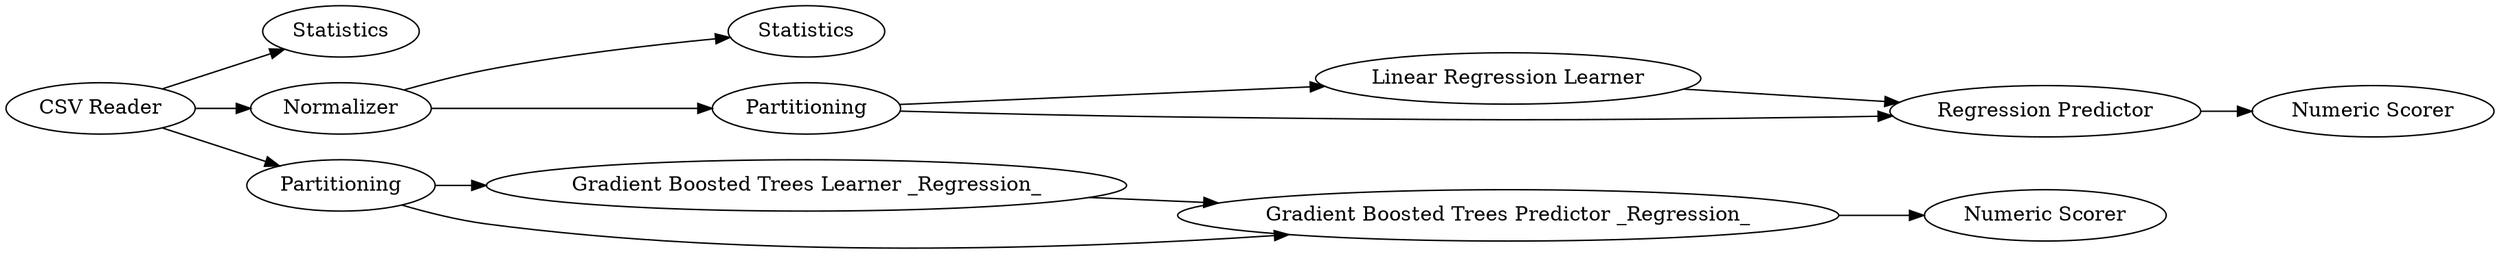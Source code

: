 digraph {
	1 [label="CSV Reader"]
	3 [label=Statistics]
	4 [label=Statistics]
	56 [label="Linear Regression Learner"]
	57 [label="Regression Predictor"]
	72 [label="Numeric Scorer"]
	1614 [label=Partitioning]
	1615 [label=Normalizer]
	1616 [label="Gradient Boosted Trees Learner _Regression_"]
	1618 [label=Partitioning]
	1619 [label="Gradient Boosted Trees Predictor _Regression_"]
	1620 [label="Numeric Scorer"]
	1 -> 3
	1 -> 1615
	1 -> 1618
	56 -> 57
	57 -> 72
	1614 -> 56
	1614 -> 57
	1615 -> 1614
	1615 -> 4
	1616 -> 1619
	1618 -> 1616
	1618 -> 1619
	1619 -> 1620
	rankdir=LR
}
